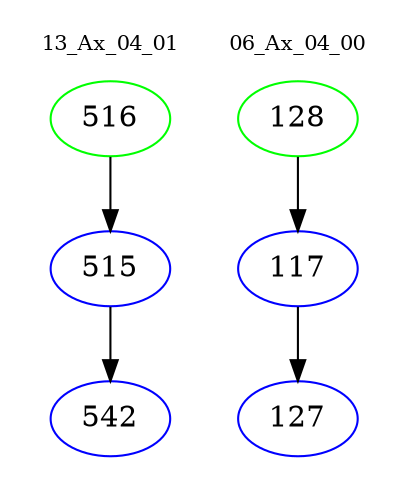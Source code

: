 digraph{
subgraph cluster_0 {
color = white
label = "13_Ax_04_01";
fontsize=10;
T0_516 [label="516", color="green"]
T0_516 -> T0_515 [color="black"]
T0_515 [label="515", color="blue"]
T0_515 -> T0_542 [color="black"]
T0_542 [label="542", color="blue"]
}
subgraph cluster_1 {
color = white
label = "06_Ax_04_00";
fontsize=10;
T1_128 [label="128", color="green"]
T1_128 -> T1_117 [color="black"]
T1_117 [label="117", color="blue"]
T1_117 -> T1_127 [color="black"]
T1_127 [label="127", color="blue"]
}
}
